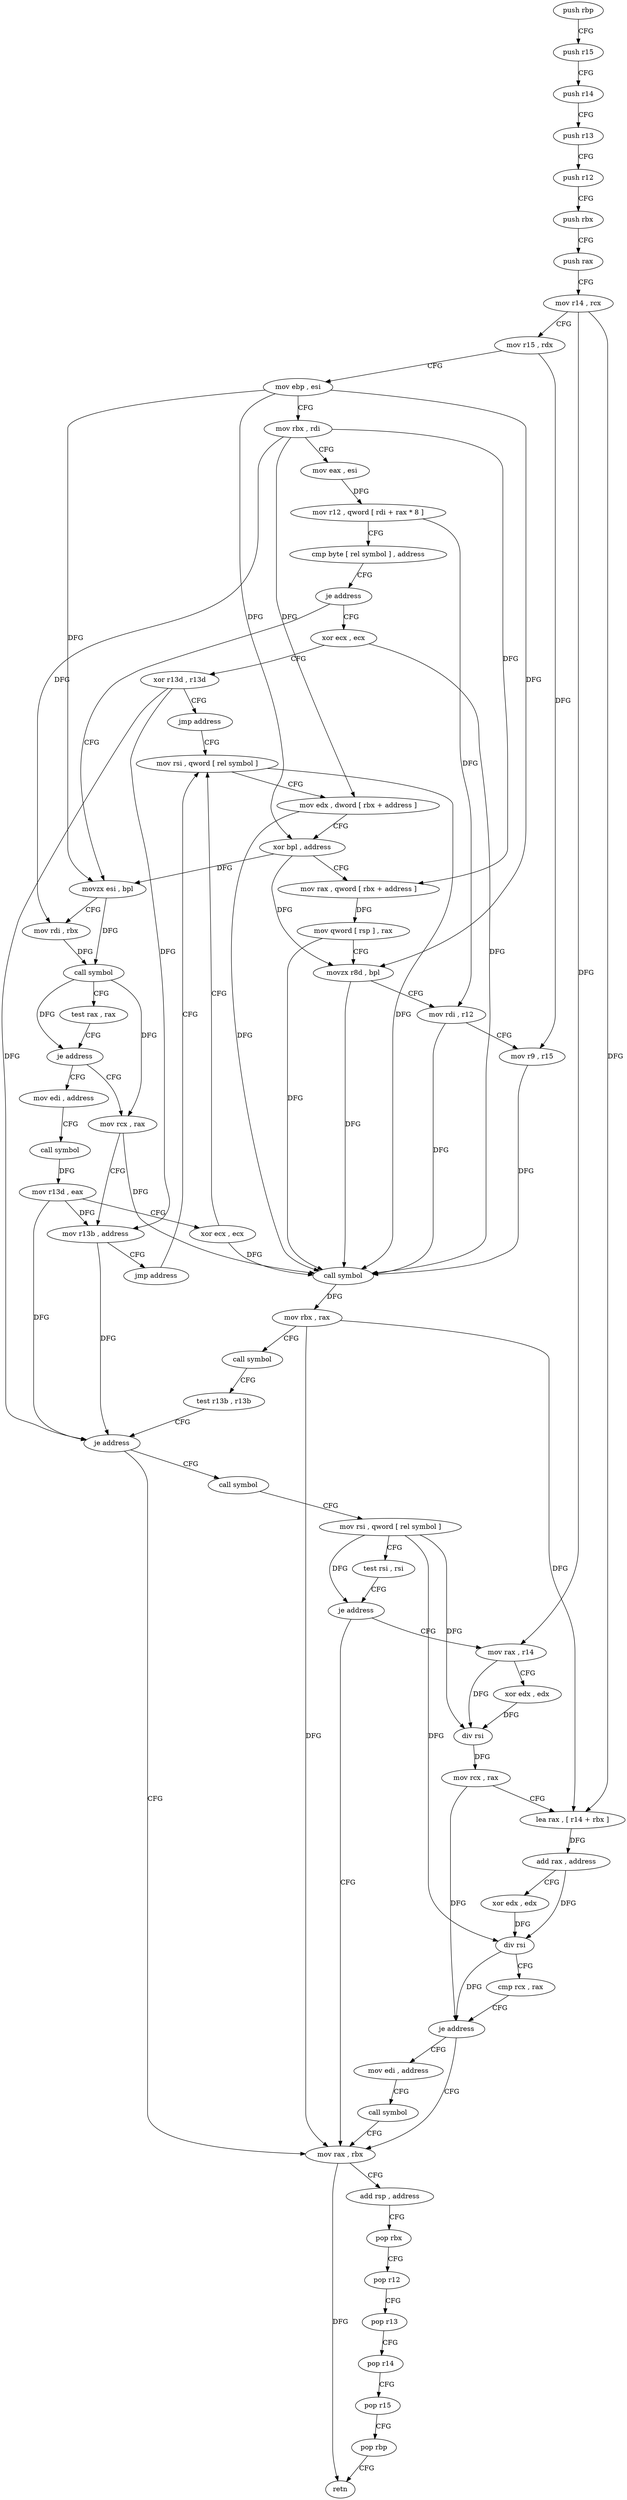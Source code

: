 digraph "func" {
"4229808" [label = "push rbp" ]
"4229809" [label = "push r15" ]
"4229811" [label = "push r14" ]
"4229813" [label = "push r13" ]
"4229815" [label = "push r12" ]
"4229817" [label = "push rbx" ]
"4229818" [label = "push rax" ]
"4229819" [label = "mov r14 , rcx" ]
"4229822" [label = "mov r15 , rdx" ]
"4229825" [label = "mov ebp , esi" ]
"4229827" [label = "mov rbx , rdi" ]
"4229830" [label = "mov eax , esi" ]
"4229832" [label = "mov r12 , qword [ rdi + rax * 8 ]" ]
"4229836" [label = "cmp byte [ rel symbol ] , address" ]
"4229843" [label = "je address" ]
"4229870" [label = "xor ecx , ecx" ]
"4229845" [label = "movzx esi , bpl" ]
"4229872" [label = "xor r13d , r13d" ]
"4229875" [label = "jmp address" ]
"4229892" [label = "mov rsi , qword [ rel symbol ]" ]
"4229849" [label = "mov rdi , rbx" ]
"4229852" [label = "call symbol" ]
"4229857" [label = "test rax , rax" ]
"4229860" [label = "je address" ]
"4229877" [label = "mov edi , address" ]
"4229862" [label = "mov rcx , rax" ]
"4229899" [label = "mov edx , dword [ rbx + address ]" ]
"4229905" [label = "xor bpl , address" ]
"4229909" [label = "mov rax , qword [ rbx + address ]" ]
"4229913" [label = "mov qword [ rsp ] , rax" ]
"4229917" [label = "movzx r8d , bpl" ]
"4229921" [label = "mov rdi , r12" ]
"4229924" [label = "mov r9 , r15" ]
"4229927" [label = "call symbol" ]
"4229932" [label = "mov rbx , rax" ]
"4229935" [label = "call symbol" ]
"4229940" [label = "test r13b , r13b" ]
"4229943" [label = "je address" ]
"4230001" [label = "mov rax , rbx" ]
"4229945" [label = "call symbol" ]
"4229882" [label = "call symbol" ]
"4229887" [label = "mov r13d , eax" ]
"4229890" [label = "xor ecx , ecx" ]
"4229865" [label = "mov r13b , address" ]
"4229868" [label = "jmp address" ]
"4230004" [label = "add rsp , address" ]
"4230008" [label = "pop rbx" ]
"4230009" [label = "pop r12" ]
"4230011" [label = "pop r13" ]
"4230013" [label = "pop r14" ]
"4230015" [label = "pop r15" ]
"4230017" [label = "pop rbp" ]
"4230018" [label = "retn" ]
"4229950" [label = "mov rsi , qword [ rel symbol ]" ]
"4229957" [label = "test rsi , rsi" ]
"4229960" [label = "je address" ]
"4229962" [label = "mov rax , r14" ]
"4229965" [label = "xor edx , edx" ]
"4229967" [label = "div rsi" ]
"4229970" [label = "mov rcx , rax" ]
"4229973" [label = "lea rax , [ r14 + rbx ]" ]
"4229977" [label = "add rax , address" ]
"4229981" [label = "xor edx , edx" ]
"4229983" [label = "div rsi" ]
"4229986" [label = "cmp rcx , rax" ]
"4229989" [label = "je address" ]
"4229991" [label = "mov edi , address" ]
"4229996" [label = "call symbol" ]
"4229808" -> "4229809" [ label = "CFG" ]
"4229809" -> "4229811" [ label = "CFG" ]
"4229811" -> "4229813" [ label = "CFG" ]
"4229813" -> "4229815" [ label = "CFG" ]
"4229815" -> "4229817" [ label = "CFG" ]
"4229817" -> "4229818" [ label = "CFG" ]
"4229818" -> "4229819" [ label = "CFG" ]
"4229819" -> "4229822" [ label = "CFG" ]
"4229819" -> "4229962" [ label = "DFG" ]
"4229819" -> "4229973" [ label = "DFG" ]
"4229822" -> "4229825" [ label = "CFG" ]
"4229822" -> "4229924" [ label = "DFG" ]
"4229825" -> "4229827" [ label = "CFG" ]
"4229825" -> "4229845" [ label = "DFG" ]
"4229825" -> "4229905" [ label = "DFG" ]
"4229825" -> "4229917" [ label = "DFG" ]
"4229827" -> "4229830" [ label = "CFG" ]
"4229827" -> "4229849" [ label = "DFG" ]
"4229827" -> "4229899" [ label = "DFG" ]
"4229827" -> "4229909" [ label = "DFG" ]
"4229830" -> "4229832" [ label = "DFG" ]
"4229832" -> "4229836" [ label = "CFG" ]
"4229832" -> "4229921" [ label = "DFG" ]
"4229836" -> "4229843" [ label = "CFG" ]
"4229843" -> "4229870" [ label = "CFG" ]
"4229843" -> "4229845" [ label = "CFG" ]
"4229870" -> "4229872" [ label = "CFG" ]
"4229870" -> "4229927" [ label = "DFG" ]
"4229845" -> "4229849" [ label = "CFG" ]
"4229845" -> "4229852" [ label = "DFG" ]
"4229872" -> "4229875" [ label = "CFG" ]
"4229872" -> "4229943" [ label = "DFG" ]
"4229872" -> "4229865" [ label = "DFG" ]
"4229875" -> "4229892" [ label = "CFG" ]
"4229892" -> "4229899" [ label = "CFG" ]
"4229892" -> "4229927" [ label = "DFG" ]
"4229849" -> "4229852" [ label = "DFG" ]
"4229852" -> "4229857" [ label = "CFG" ]
"4229852" -> "4229860" [ label = "DFG" ]
"4229852" -> "4229862" [ label = "DFG" ]
"4229857" -> "4229860" [ label = "CFG" ]
"4229860" -> "4229877" [ label = "CFG" ]
"4229860" -> "4229862" [ label = "CFG" ]
"4229877" -> "4229882" [ label = "CFG" ]
"4229862" -> "4229865" [ label = "CFG" ]
"4229862" -> "4229927" [ label = "DFG" ]
"4229899" -> "4229905" [ label = "CFG" ]
"4229899" -> "4229927" [ label = "DFG" ]
"4229905" -> "4229909" [ label = "CFG" ]
"4229905" -> "4229845" [ label = "DFG" ]
"4229905" -> "4229917" [ label = "DFG" ]
"4229909" -> "4229913" [ label = "DFG" ]
"4229913" -> "4229917" [ label = "CFG" ]
"4229913" -> "4229927" [ label = "DFG" ]
"4229917" -> "4229921" [ label = "CFG" ]
"4229917" -> "4229927" [ label = "DFG" ]
"4229921" -> "4229924" [ label = "CFG" ]
"4229921" -> "4229927" [ label = "DFG" ]
"4229924" -> "4229927" [ label = "DFG" ]
"4229927" -> "4229932" [ label = "DFG" ]
"4229932" -> "4229935" [ label = "CFG" ]
"4229932" -> "4230001" [ label = "DFG" ]
"4229932" -> "4229973" [ label = "DFG" ]
"4229935" -> "4229940" [ label = "CFG" ]
"4229940" -> "4229943" [ label = "CFG" ]
"4229943" -> "4230001" [ label = "CFG" ]
"4229943" -> "4229945" [ label = "CFG" ]
"4230001" -> "4230004" [ label = "CFG" ]
"4230001" -> "4230018" [ label = "DFG" ]
"4229945" -> "4229950" [ label = "CFG" ]
"4229882" -> "4229887" [ label = "DFG" ]
"4229887" -> "4229890" [ label = "CFG" ]
"4229887" -> "4229943" [ label = "DFG" ]
"4229887" -> "4229865" [ label = "DFG" ]
"4229890" -> "4229892" [ label = "CFG" ]
"4229890" -> "4229927" [ label = "DFG" ]
"4229865" -> "4229868" [ label = "CFG" ]
"4229865" -> "4229943" [ label = "DFG" ]
"4229868" -> "4229892" [ label = "CFG" ]
"4230004" -> "4230008" [ label = "CFG" ]
"4230008" -> "4230009" [ label = "CFG" ]
"4230009" -> "4230011" [ label = "CFG" ]
"4230011" -> "4230013" [ label = "CFG" ]
"4230013" -> "4230015" [ label = "CFG" ]
"4230015" -> "4230017" [ label = "CFG" ]
"4230017" -> "4230018" [ label = "CFG" ]
"4229950" -> "4229957" [ label = "CFG" ]
"4229950" -> "4229960" [ label = "DFG" ]
"4229950" -> "4229967" [ label = "DFG" ]
"4229950" -> "4229983" [ label = "DFG" ]
"4229957" -> "4229960" [ label = "CFG" ]
"4229960" -> "4230001" [ label = "CFG" ]
"4229960" -> "4229962" [ label = "CFG" ]
"4229962" -> "4229965" [ label = "CFG" ]
"4229962" -> "4229967" [ label = "DFG" ]
"4229965" -> "4229967" [ label = "DFG" ]
"4229967" -> "4229970" [ label = "DFG" ]
"4229970" -> "4229973" [ label = "CFG" ]
"4229970" -> "4229989" [ label = "DFG" ]
"4229973" -> "4229977" [ label = "DFG" ]
"4229977" -> "4229981" [ label = "CFG" ]
"4229977" -> "4229983" [ label = "DFG" ]
"4229981" -> "4229983" [ label = "DFG" ]
"4229983" -> "4229986" [ label = "CFG" ]
"4229983" -> "4229989" [ label = "DFG" ]
"4229986" -> "4229989" [ label = "CFG" ]
"4229989" -> "4230001" [ label = "CFG" ]
"4229989" -> "4229991" [ label = "CFG" ]
"4229991" -> "4229996" [ label = "CFG" ]
"4229996" -> "4230001" [ label = "CFG" ]
}
